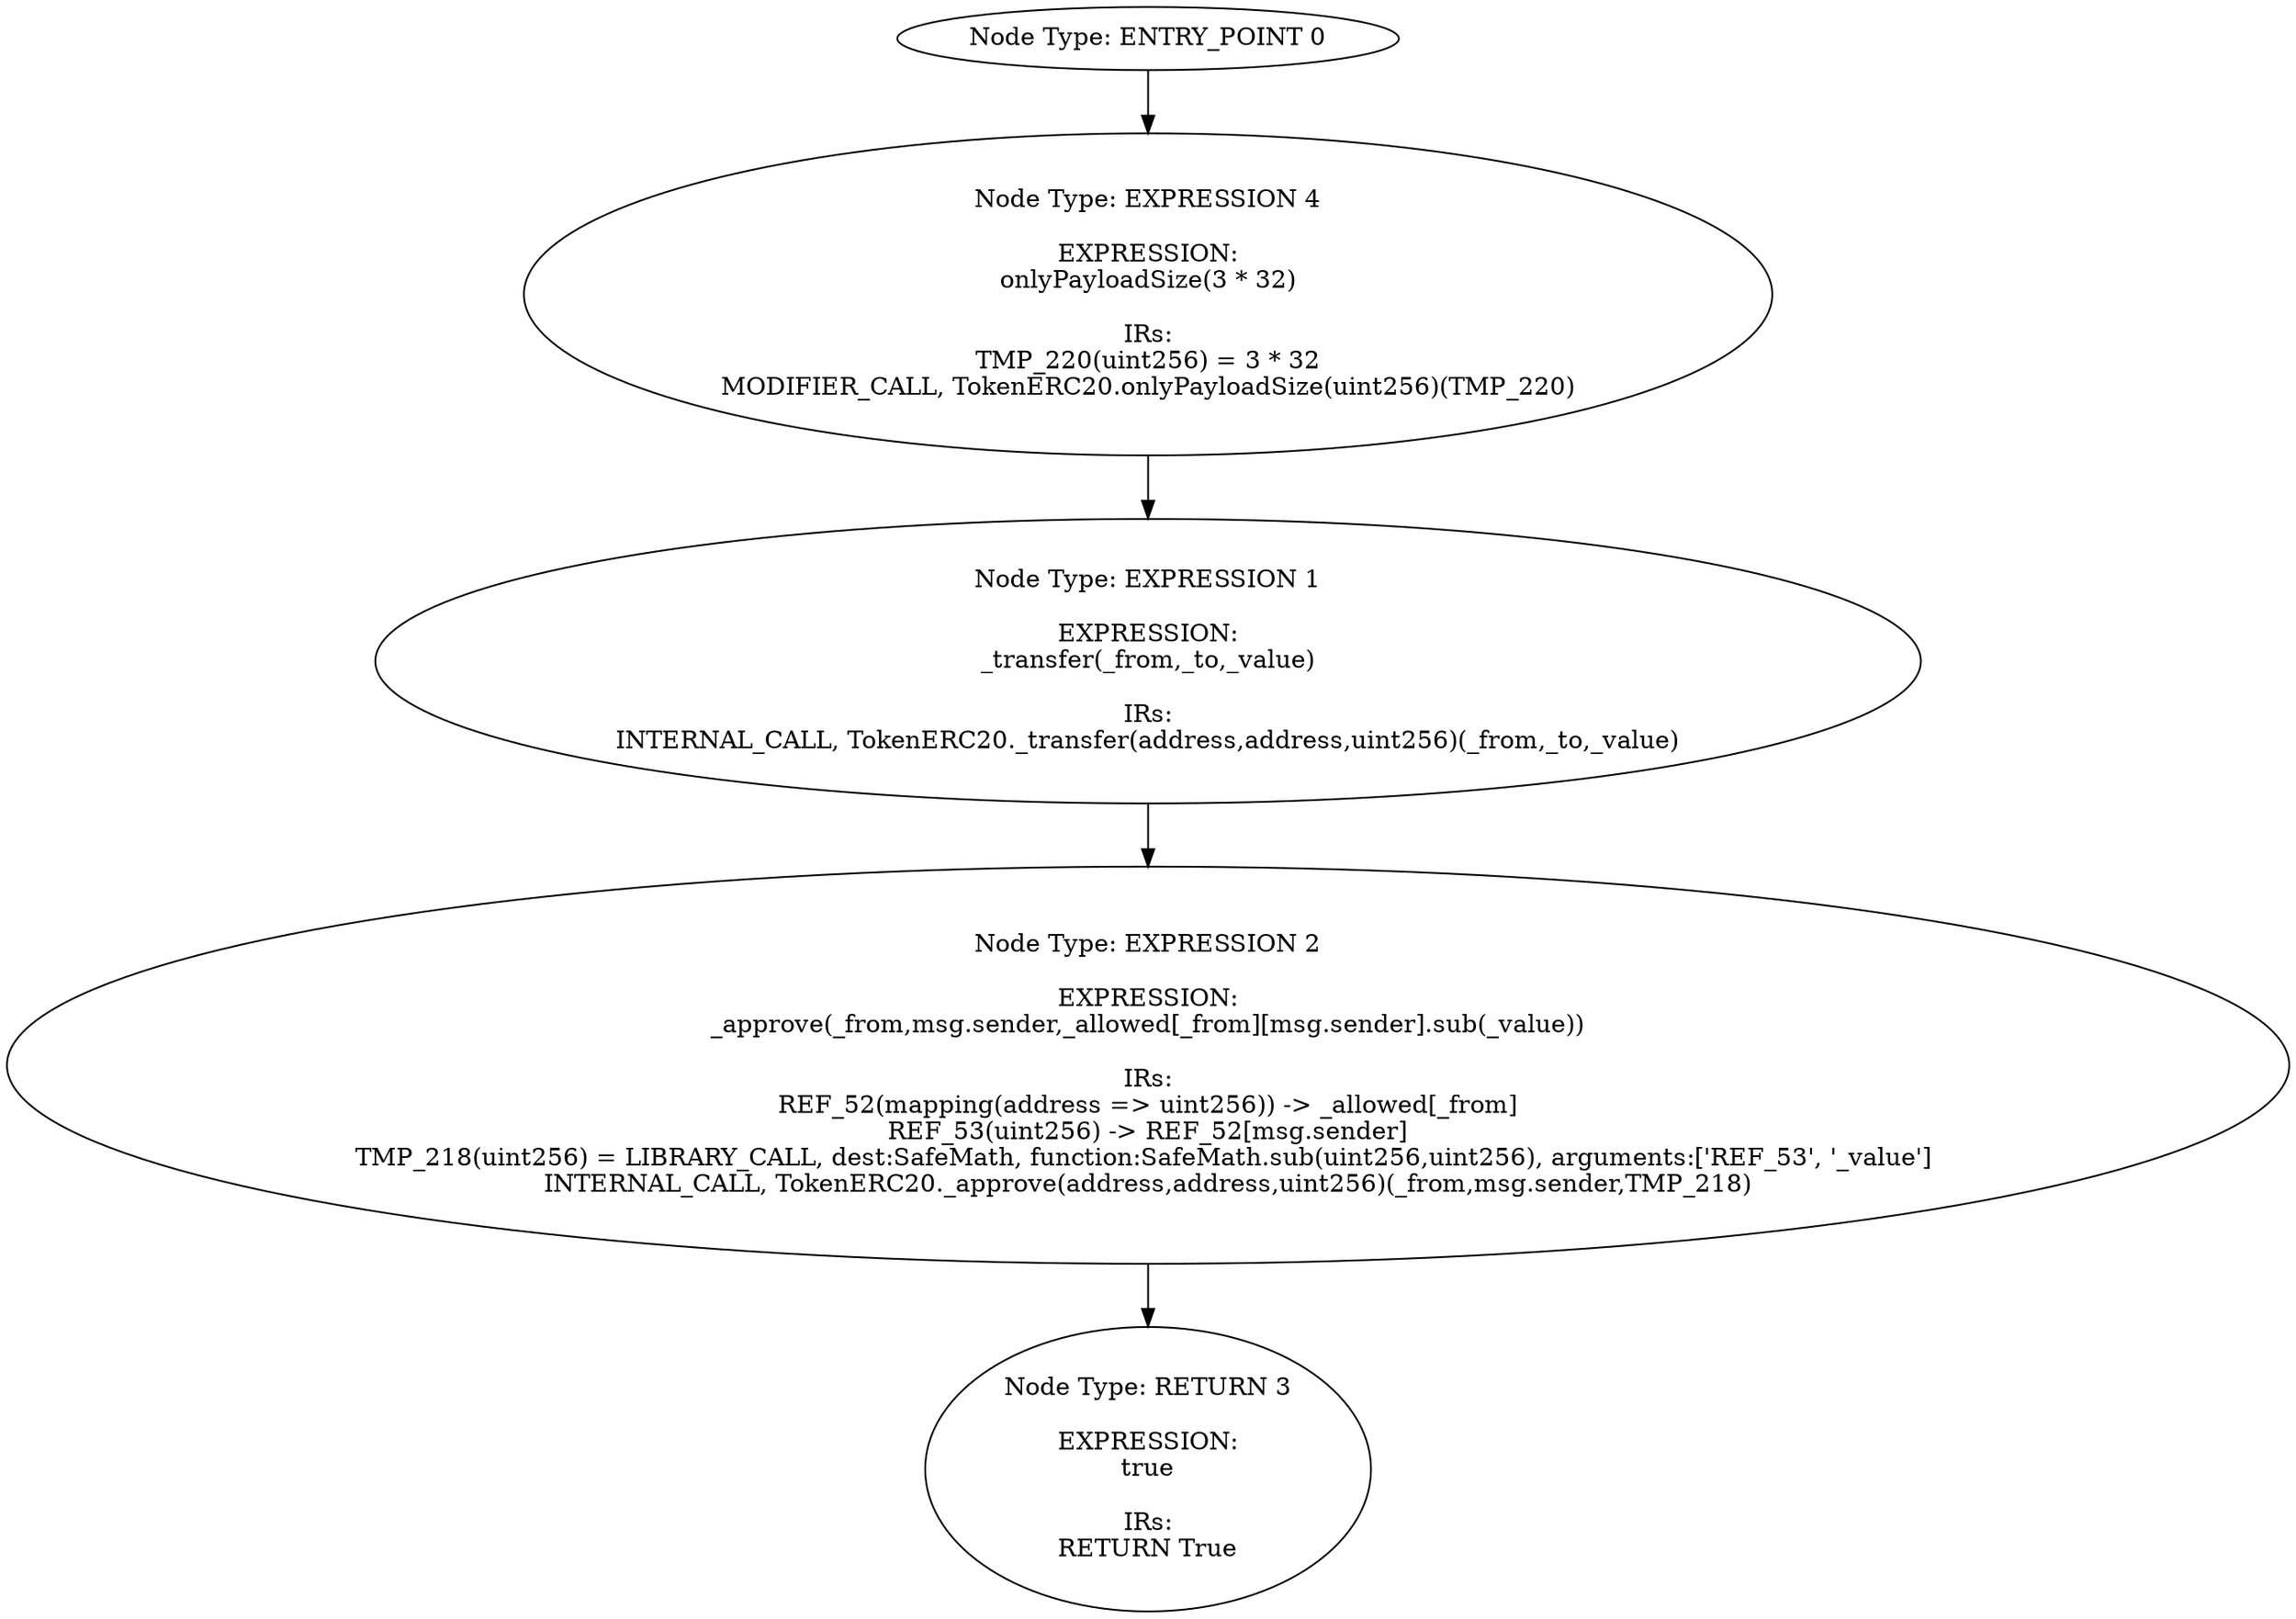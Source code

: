 digraph{
0[label="Node Type: ENTRY_POINT 0
"];
0->4;
1[label="Node Type: EXPRESSION 1

EXPRESSION:
_transfer(_from,_to,_value)

IRs:
INTERNAL_CALL, TokenERC20._transfer(address,address,uint256)(_from,_to,_value)"];
1->2;
2[label="Node Type: EXPRESSION 2

EXPRESSION:
_approve(_from,msg.sender,_allowed[_from][msg.sender].sub(_value))

IRs:
REF_52(mapping(address => uint256)) -> _allowed[_from]
REF_53(uint256) -> REF_52[msg.sender]
TMP_218(uint256) = LIBRARY_CALL, dest:SafeMath, function:SafeMath.sub(uint256,uint256), arguments:['REF_53', '_value'] 
INTERNAL_CALL, TokenERC20._approve(address,address,uint256)(_from,msg.sender,TMP_218)"];
2->3;
3[label="Node Type: RETURN 3

EXPRESSION:
true

IRs:
RETURN True"];
4[label="Node Type: EXPRESSION 4

EXPRESSION:
onlyPayloadSize(3 * 32)

IRs:
TMP_220(uint256) = 3 * 32
MODIFIER_CALL, TokenERC20.onlyPayloadSize(uint256)(TMP_220)"];
4->1;
}
